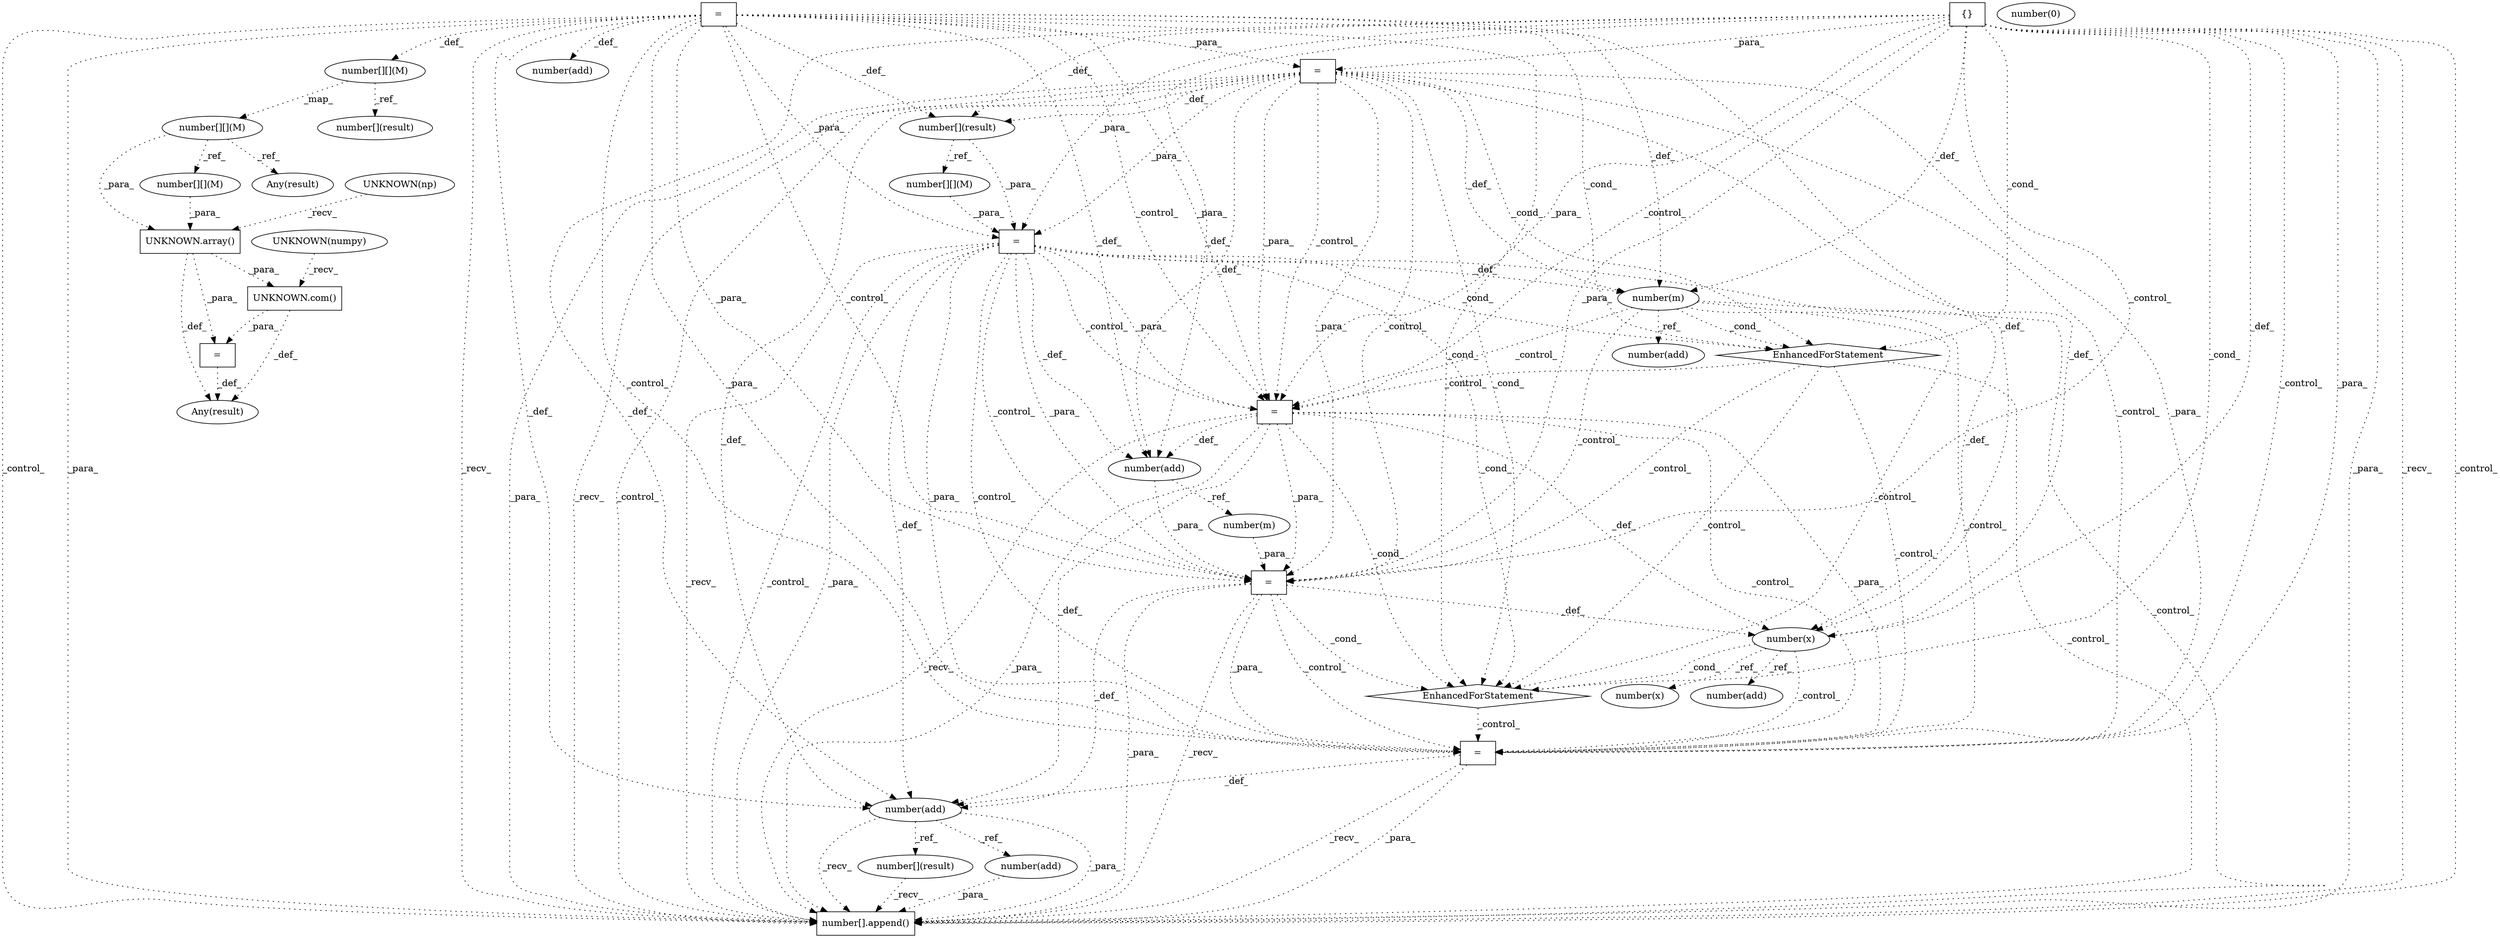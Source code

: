 digraph G {
1 [label="number[].append()" shape=box]
2 [label="number(add)" shape=ellipse]
3 [label="number(add)" shape=ellipse]
4 [label="number(m)" shape=ellipse]
5 [label="=" shape=box]
6 [label="=" shape=box]
7 [label="number(0)" shape=ellipse]
8 [label="Any(result)" shape=ellipse]
9 [label="EnhancedForStatement" shape=diamond]
10 [label="number(add)" shape=ellipse]
11 [label="UNKNOWN(np)" shape=ellipse]
12 [label="number[][](M)" shape=ellipse]
13 [label="=" shape=box]
14 [label="number(x)" shape=ellipse]
15 [label="=" shape=box]
16 [label="UNKNOWN(numpy)" shape=ellipse]
17 [label="UNKNOWN.array()" shape=box]
18 [label="number(add)" shape=ellipse]
19 [label="number[][](M)" shape=ellipse]
20 [label="number[](result)" shape=ellipse]
21 [label="number(x)" shape=ellipse]
22 [label="=" shape=box]
23 [label="number(m)" shape=ellipse]
24 [label="number[](result)" shape=ellipse]
25 [label="=" shape=box]
26 [label="UNKNOWN.com()" shape=box]
27 [label="=" shape=box]
28 [label="number[][](M)" shape=ellipse]
29 [label="{}" shape=box]
30 [label="number(add)" shape=ellipse]
31 [label="number[][](M)" shape=ellipse]
32 [label="number[](result)" shape=ellipse]
33 [label="Any(result)" shape=ellipse]
34 [label="EnhancedForStatement" shape=diamond]
35 [label="number(add)" shape=ellipse]
34 -> 1 [label="_control_" style=dotted];
24 -> 1 [label="_recv_" style=dotted];
2 -> 1 [label="_para_" style=dotted];
35 -> 1 [label="_para_" style=dotted];
5 -> 1 [label="_para_" style=dotted];
27 -> 1 [label="_para_" style=dotted];
6 -> 1 [label="_para_" style=dotted];
22 -> 1 [label="_para_" style=dotted];
25 -> 1 [label="_para_" style=dotted];
15 -> 1 [label="_para_" style=dotted];
29 -> 1 [label="_para_" style=dotted];
35 -> 1 [label="_recv_" style=dotted];
5 -> 1 [label="_recv_" style=dotted];
27 -> 1 [label="_recv_" style=dotted];
6 -> 1 [label="_recv_" style=dotted];
22 -> 1 [label="_recv_" style=dotted];
25 -> 1 [label="_recv_" style=dotted];
15 -> 1 [label="_recv_" style=dotted];
29 -> 1 [label="_recv_" style=dotted];
4 -> 1 [label="_control_" style=dotted];
22 -> 1 [label="_control_" style=dotted];
25 -> 1 [label="_control_" style=dotted];
15 -> 1 [label="_control_" style=dotted];
29 -> 1 [label="_control_" style=dotted];
35 -> 2 [label="_ref_" style=dotted];
15 -> 3 [label="_def_" style=dotted];
22 -> 4 [label="_def_" style=dotted];
25 -> 4 [label="_def_" style=dotted];
15 -> 4 [label="_def_" style=dotted];
29 -> 4 [label="_def_" style=dotted];
9 -> 5 [label="_control_" style=dotted];
27 -> 5 [label="_para_" style=dotted];
6 -> 5 [label="_para_" style=dotted];
22 -> 5 [label="_para_" style=dotted];
25 -> 5 [label="_para_" style=dotted];
15 -> 5 [label="_para_" style=dotted];
29 -> 5 [label="_para_" style=dotted];
34 -> 5 [label="_control_" style=dotted];
14 -> 5 [label="_control_" style=dotted];
27 -> 5 [label="_control_" style=dotted];
6 -> 5 [label="_control_" style=dotted];
22 -> 5 [label="_control_" style=dotted];
25 -> 5 [label="_control_" style=dotted];
15 -> 5 [label="_control_" style=dotted];
29 -> 5 [label="_control_" style=dotted];
4 -> 5 [label="_control_" style=dotted];
34 -> 6 [label="_control_" style=dotted];
22 -> 6 [label="_para_" style=dotted];
25 -> 6 [label="_para_" style=dotted];
15 -> 6 [label="_para_" style=dotted];
29 -> 6 [label="_para_" style=dotted];
4 -> 6 [label="_control_" style=dotted];
22 -> 6 [label="_control_" style=dotted];
25 -> 6 [label="_control_" style=dotted];
15 -> 6 [label="_control_" style=dotted];
29 -> 6 [label="_control_" style=dotted];
12 -> 8 [label="_ref_" style=dotted];
34 -> 9 [label="_control_" style=dotted];
14 -> 9 [label="_cond_" style=dotted];
27 -> 9 [label="_cond_" style=dotted];
6 -> 9 [label="_cond_" style=dotted];
22 -> 9 [label="_cond_" style=dotted];
25 -> 9 [label="_cond_" style=dotted];
15 -> 9 [label="_cond_" style=dotted];
29 -> 9 [label="_cond_" style=dotted];
4 -> 9 [label="_control_" style=dotted];
4 -> 10 [label="_ref_" style=dotted];
28 -> 12 [label="_map_" style=dotted];
26 -> 13 [label="_para_" style=dotted];
17 -> 13 [label="_para_" style=dotted];
27 -> 14 [label="_def_" style=dotted];
6 -> 14 [label="_def_" style=dotted];
22 -> 14 [label="_def_" style=dotted];
25 -> 14 [label="_def_" style=dotted];
15 -> 14 [label="_def_" style=dotted];
29 -> 14 [label="_def_" style=dotted];
11 -> 17 [label="_recv_" style=dotted];
31 -> 17 [label="_para_" style=dotted];
12 -> 17 [label="_para_" style=dotted];
14 -> 18 [label="_ref_" style=dotted];
32 -> 19 [label="_ref_" style=dotted];
28 -> 20 [label="_ref_" style=dotted];
14 -> 21 [label="_ref_" style=dotted];
19 -> 22 [label="_para_" style=dotted];
32 -> 22 [label="_para_" style=dotted];
25 -> 22 [label="_para_" style=dotted];
15 -> 22 [label="_para_" style=dotted];
29 -> 22 [label="_para_" style=dotted];
30 -> 23 [label="_ref_" style=dotted];
35 -> 24 [label="_ref_" style=dotted];
15 -> 25 [label="_para_" style=dotted];
29 -> 25 [label="_para_" style=dotted];
16 -> 26 [label="_recv_" style=dotted];
17 -> 26 [label="_para_" style=dotted];
34 -> 27 [label="_control_" style=dotted];
23 -> 27 [label="_para_" style=dotted];
30 -> 27 [label="_para_" style=dotted];
6 -> 27 [label="_para_" style=dotted];
22 -> 27 [label="_para_" style=dotted];
25 -> 27 [label="_para_" style=dotted];
15 -> 27 [label="_para_" style=dotted];
29 -> 27 [label="_para_" style=dotted];
4 -> 27 [label="_control_" style=dotted];
22 -> 27 [label="_control_" style=dotted];
25 -> 27 [label="_control_" style=dotted];
15 -> 27 [label="_control_" style=dotted];
29 -> 27 [label="_control_" style=dotted];
15 -> 28 [label="_def_" style=dotted];
6 -> 30 [label="_def_" style=dotted];
22 -> 30 [label="_def_" style=dotted];
25 -> 30 [label="_def_" style=dotted];
15 -> 30 [label="_def_" style=dotted];
29 -> 30 [label="_def_" style=dotted];
12 -> 31 [label="_ref_" style=dotted];
25 -> 32 [label="_def_" style=dotted];
15 -> 32 [label="_def_" style=dotted];
29 -> 32 [label="_def_" style=dotted];
13 -> 33 [label="_def_" style=dotted];
26 -> 33 [label="_def_" style=dotted];
17 -> 33 [label="_def_" style=dotted];
4 -> 34 [label="_cond_" style=dotted];
22 -> 34 [label="_cond_" style=dotted];
25 -> 34 [label="_cond_" style=dotted];
15 -> 34 [label="_cond_" style=dotted];
29 -> 34 [label="_cond_" style=dotted];
5 -> 35 [label="_def_" style=dotted];
27 -> 35 [label="_def_" style=dotted];
6 -> 35 [label="_def_" style=dotted];
22 -> 35 [label="_def_" style=dotted];
25 -> 35 [label="_def_" style=dotted];
15 -> 35 [label="_def_" style=dotted];
29 -> 35 [label="_def_" style=dotted];
}